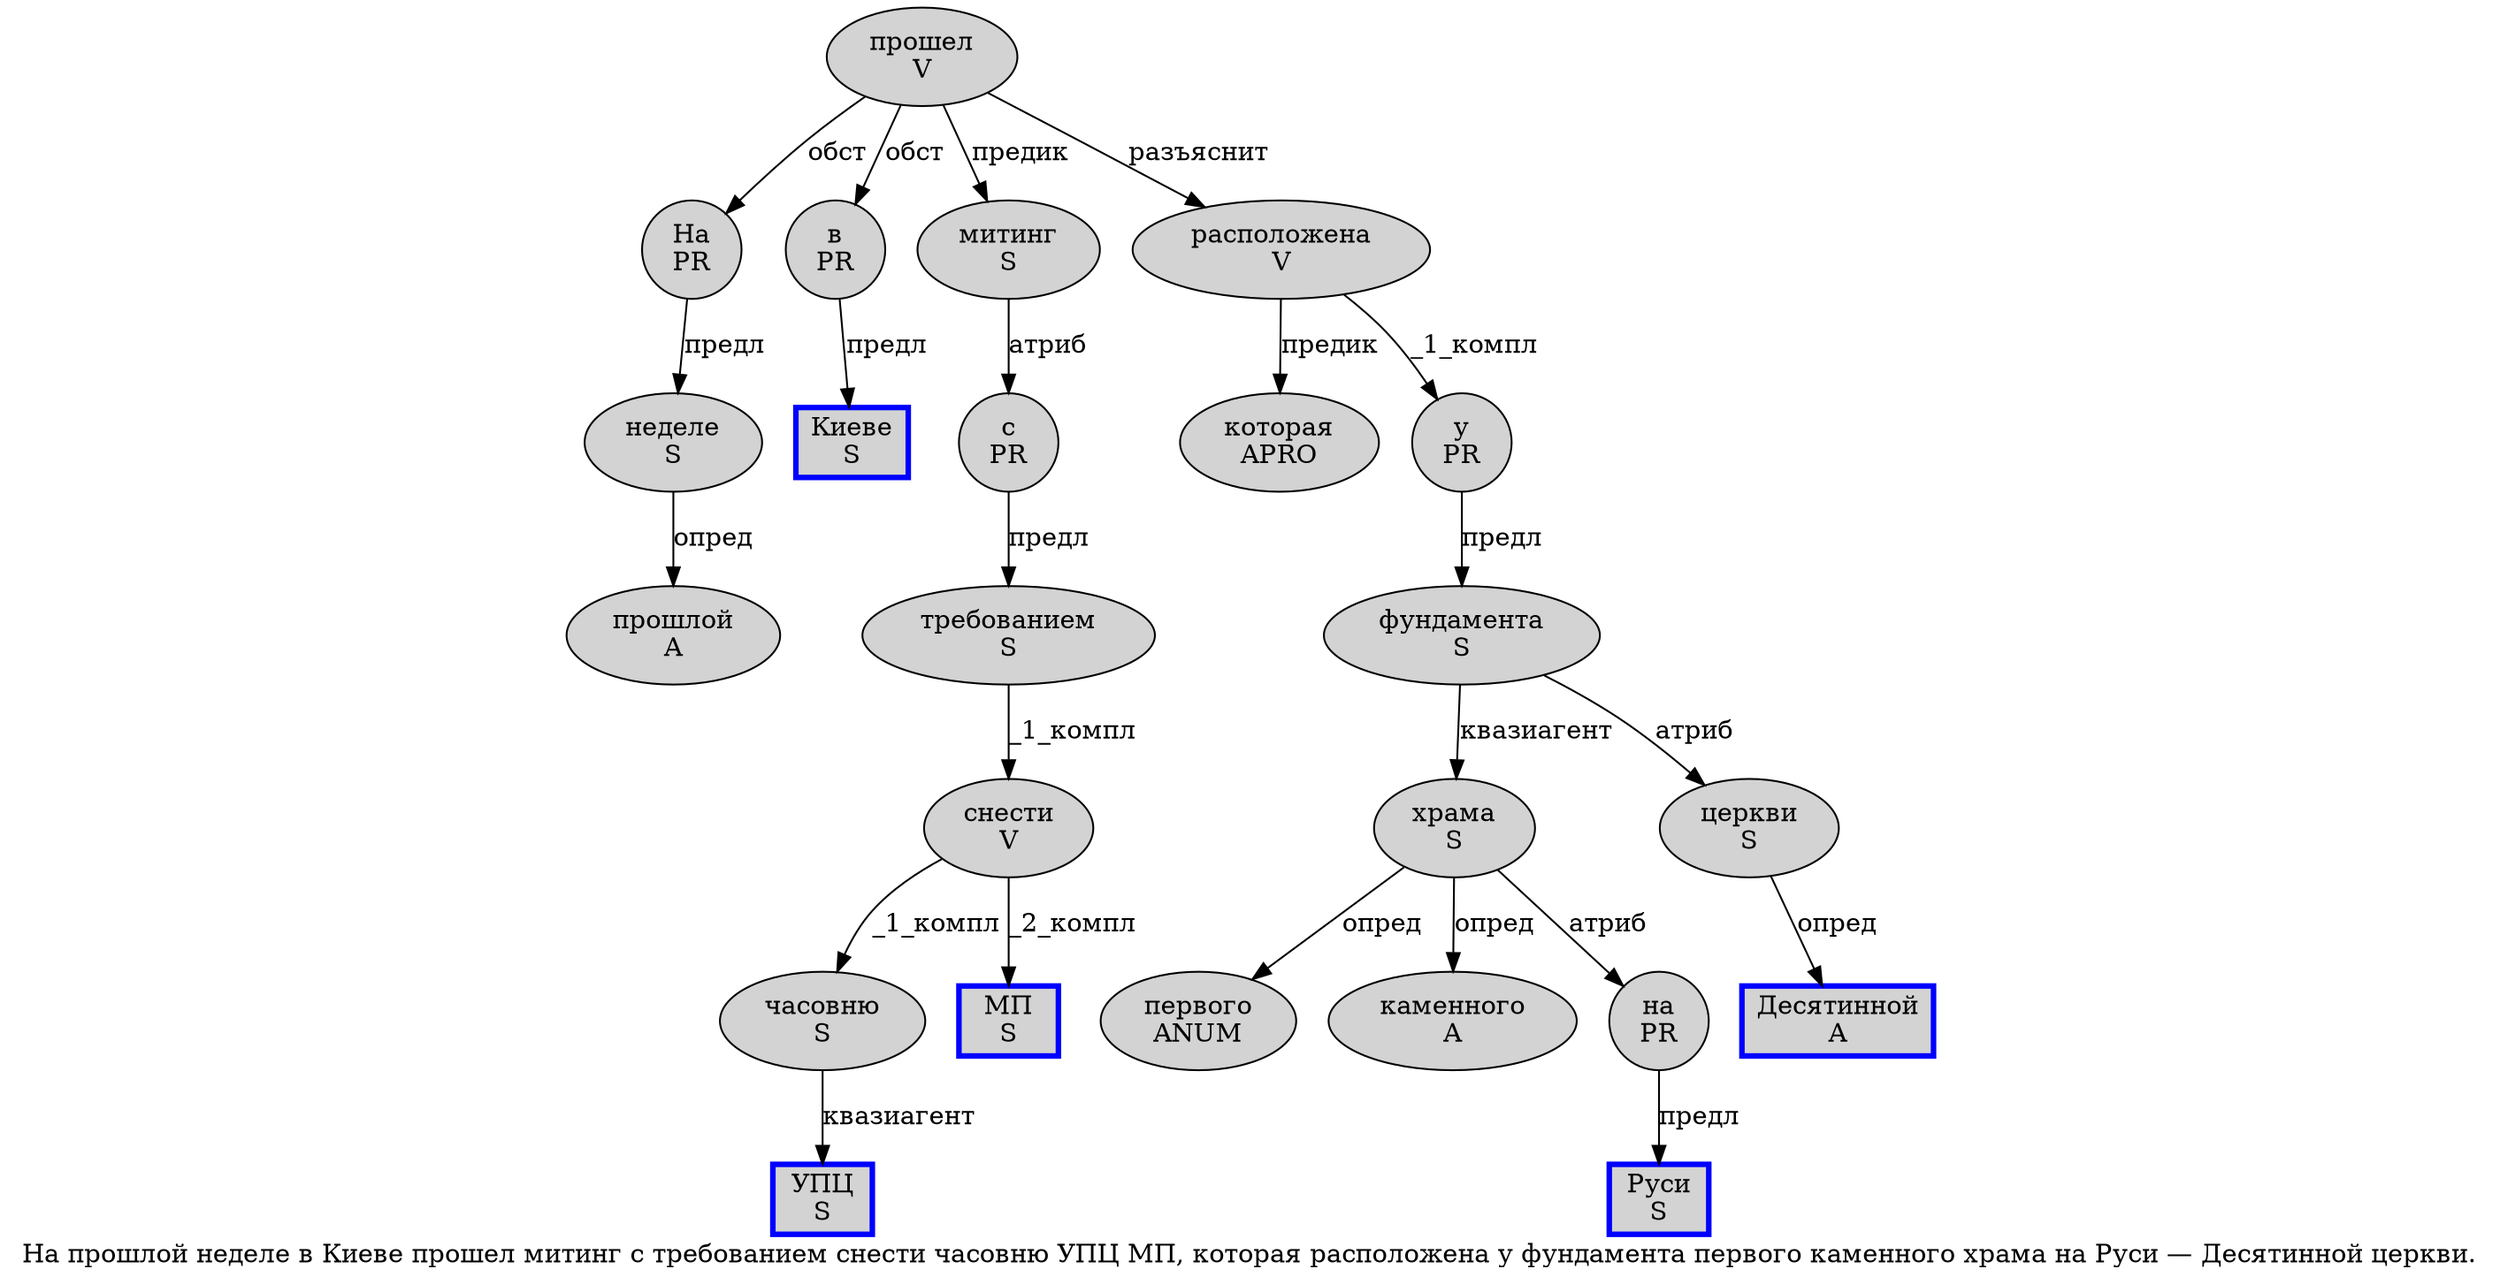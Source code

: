 digraph SENTENCE_1344 {
	graph [label="На прошлой неделе в Киеве прошел митинг с требованием снести часовню УПЦ МП, которая расположена у фундамента первого каменного храма на Руси — Десятинной церкви."]
	node [style=filled]
		0 [label="На
PR" color="" fillcolor=lightgray penwidth=1 shape=ellipse]
		1 [label="прошлой
A" color="" fillcolor=lightgray penwidth=1 shape=ellipse]
		2 [label="неделе
S" color="" fillcolor=lightgray penwidth=1 shape=ellipse]
		3 [label="в
PR" color="" fillcolor=lightgray penwidth=1 shape=ellipse]
		4 [label="Киеве
S" color=blue fillcolor=lightgray penwidth=3 shape=box]
		5 [label="прошел
V" color="" fillcolor=lightgray penwidth=1 shape=ellipse]
		6 [label="митинг
S" color="" fillcolor=lightgray penwidth=1 shape=ellipse]
		7 [label="с
PR" color="" fillcolor=lightgray penwidth=1 shape=ellipse]
		8 [label="требованием
S" color="" fillcolor=lightgray penwidth=1 shape=ellipse]
		9 [label="снести
V" color="" fillcolor=lightgray penwidth=1 shape=ellipse]
		10 [label="часовню
S" color="" fillcolor=lightgray penwidth=1 shape=ellipse]
		11 [label="УПЦ
S" color=blue fillcolor=lightgray penwidth=3 shape=box]
		12 [label="МП
S" color=blue fillcolor=lightgray penwidth=3 shape=box]
		14 [label="которая
APRO" color="" fillcolor=lightgray penwidth=1 shape=ellipse]
		15 [label="расположена
V" color="" fillcolor=lightgray penwidth=1 shape=ellipse]
		16 [label="у
PR" color="" fillcolor=lightgray penwidth=1 shape=ellipse]
		17 [label="фундамента
S" color="" fillcolor=lightgray penwidth=1 shape=ellipse]
		18 [label="первого
ANUM" color="" fillcolor=lightgray penwidth=1 shape=ellipse]
		19 [label="каменного
A" color="" fillcolor=lightgray penwidth=1 shape=ellipse]
		20 [label="храма
S" color="" fillcolor=lightgray penwidth=1 shape=ellipse]
		21 [label="на
PR" color="" fillcolor=lightgray penwidth=1 shape=ellipse]
		22 [label="Руси
S" color=blue fillcolor=lightgray penwidth=3 shape=box]
		24 [label="Десятинной
A" color=blue fillcolor=lightgray penwidth=3 shape=box]
		25 [label="церкви
S" color="" fillcolor=lightgray penwidth=1 shape=ellipse]
			10 -> 11 [label="квазиагент"]
			8 -> 9 [label="_1_компл"]
			7 -> 8 [label="предл"]
			0 -> 2 [label="предл"]
			6 -> 7 [label="атриб"]
			25 -> 24 [label="опред"]
			5 -> 0 [label="обст"]
			5 -> 3 [label="обст"]
			5 -> 6 [label="предик"]
			5 -> 15 [label="разъяснит"]
			21 -> 22 [label="предл"]
			16 -> 17 [label="предл"]
			20 -> 18 [label="опред"]
			20 -> 19 [label="опред"]
			20 -> 21 [label="атриб"]
			17 -> 20 [label="квазиагент"]
			17 -> 25 [label="атриб"]
			15 -> 14 [label="предик"]
			15 -> 16 [label="_1_компл"]
			9 -> 10 [label="_1_компл"]
			9 -> 12 [label="_2_компл"]
			3 -> 4 [label="предл"]
			2 -> 1 [label="опред"]
}
